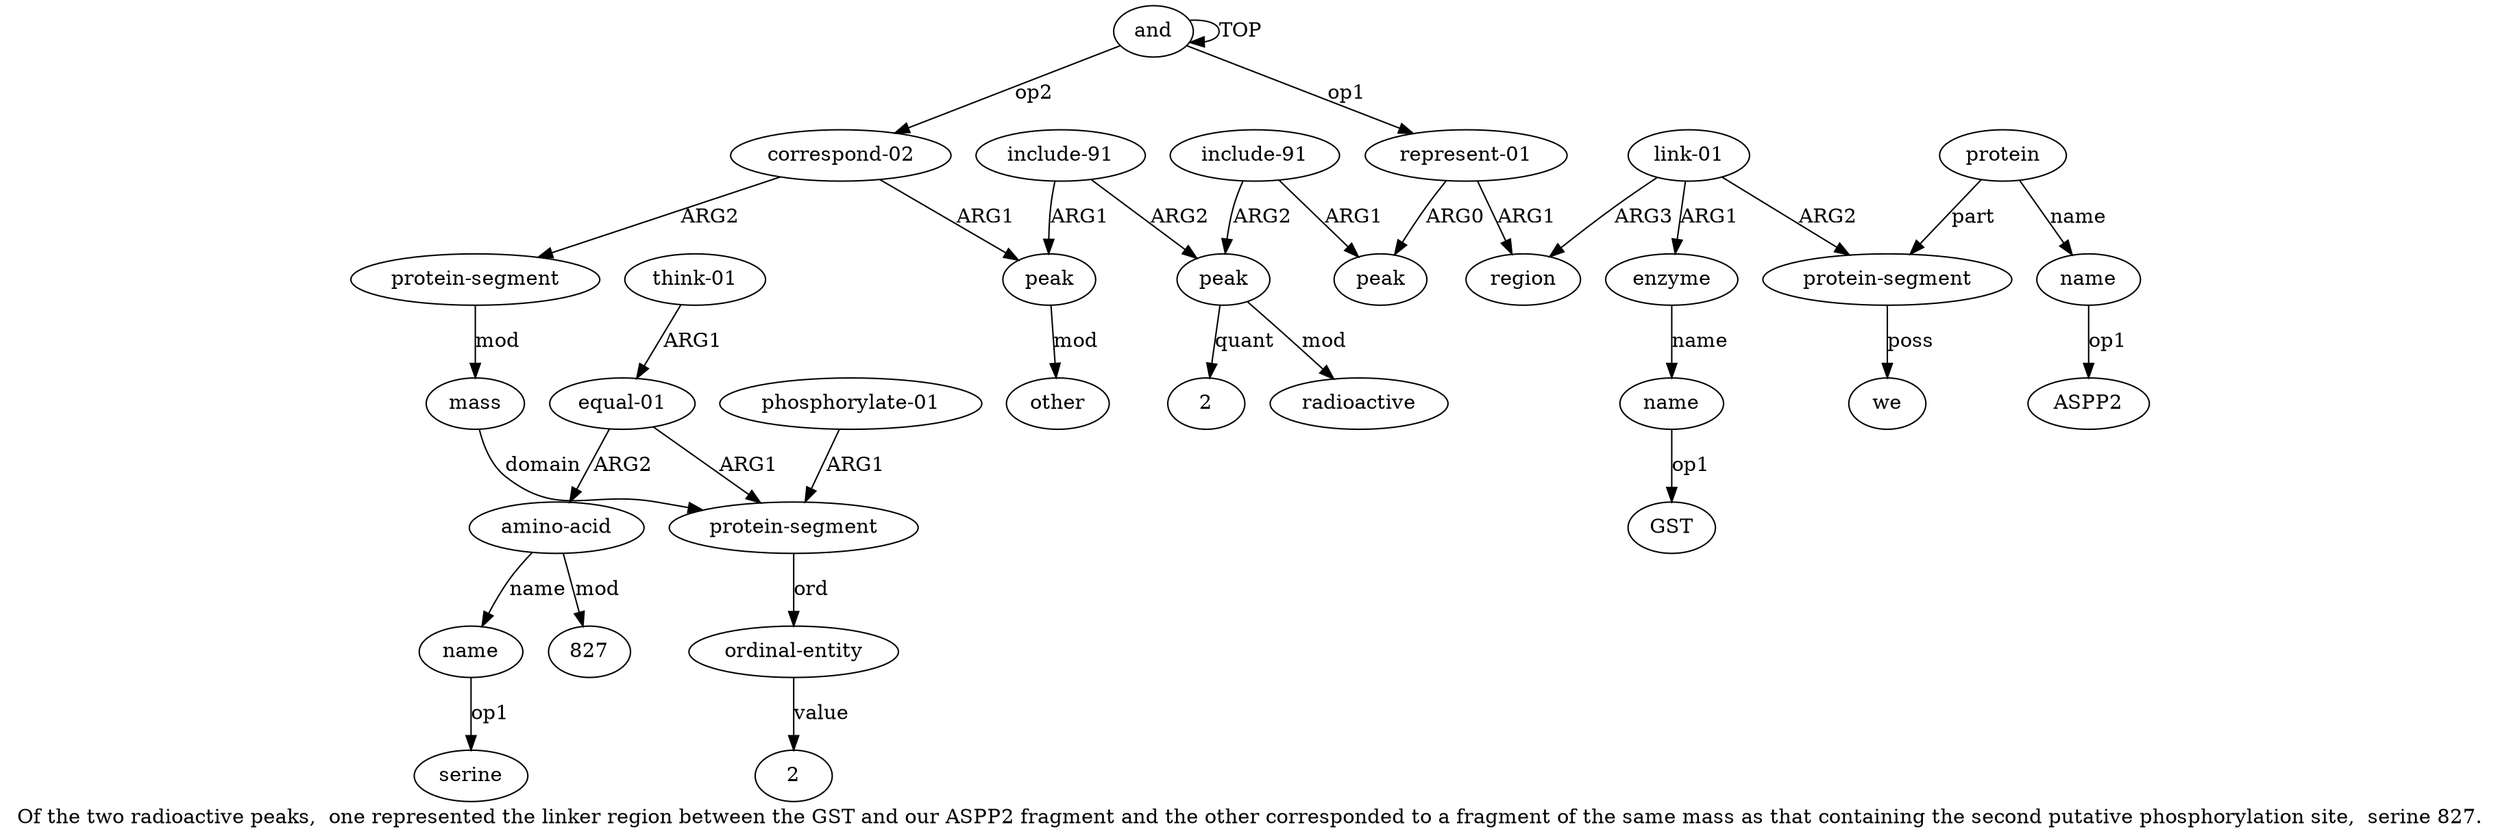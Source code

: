 digraph  {
	graph [label="Of the two radioactive peaks,  one represented the linker region between the GST and our ASPP2 fragment and the other corresponded \
to a fragment of the same mass as that containing the second putative phosphorylation site,  serine 827."];
	node [label="\N"];
	a20	 [color=black,
		gold_ind=20,
		gold_label="protein-segment",
		label="protein-segment",
		test_ind=20,
		test_label="protein-segment"];
	a22	 [color=black,
		gold_ind=22,
		gold_label="ordinal-entity",
		label="ordinal-entity",
		test_ind=22,
		test_label="ordinal-entity"];
	a20 -> a22 [key=0,
	color=black,
	gold_label=ord,
	label=ord,
	test_label=ord];
a21 [color=black,
	gold_ind=21,
	gold_label="phosphorylate-01",
	label="phosphorylate-01",
	test_ind=21,
	test_label="phosphorylate-01"];
a21 -> a20 [key=0,
color=black,
gold_label=ARG1,
label=ARG1,
test_label=ARG1];
"a22 2" [color=black,
gold_ind=-1,
gold_label=2,
label=2,
test_ind=-1,
test_label=2];
a22 -> "a22 2" [key=0,
color=black,
gold_label=value,
label=value,
test_label=value];
a23 [color=black,
gold_ind=23,
gold_label="equal-01",
label="equal-01",
test_ind=23,
test_label="equal-01"];
a23 -> a20 [key=0,
color=black,
gold_label=ARG1,
label=ARG1,
test_label=ARG1];
a24 [color=black,
gold_ind=24,
gold_label="amino-acid",
label="amino-acid",
test_ind=24,
test_label="amino-acid"];
a23 -> a24 [key=0,
color=black,
gold_label=ARG2,
label=ARG2,
test_label=ARG2];
a25 [color=black,
gold_ind=25,
gold_label=name,
label=name,
test_ind=25,
test_label=name];
a24 -> a25 [key=0,
color=black,
gold_label=name,
label=name,
test_label=name];
"a24 827" [color=black,
gold_ind=-1,
gold_label=827,
label=827,
test_ind=-1,
test_label=827];
a24 -> "a24 827" [key=0,
color=black,
gold_label=mod,
label=mod,
test_label=mod];
"a25 serine" [color=black,
gold_ind=-1,
gold_label=serine,
label=serine,
test_ind=-1,
test_label=serine];
a25 -> "a25 serine" [key=0,
color=black,
gold_label=op1,
label=op1,
test_label=op1];
a26 [color=black,
gold_ind=26,
gold_label="think-01",
label="think-01",
test_ind=26,
test_label="think-01"];
a26 -> a23 [key=0,
color=black,
gold_label=ARG1,
label=ARG1,
test_label=ARG1];
"a9 GST" [color=black,
gold_ind=-1,
gold_label=GST,
label=GST,
test_ind=-1,
test_label=GST];
"a4 2" [color=black,
gold_ind=-1,
gold_label=2,
label=2,
test_ind=-1,
test_label=2];
"a12 ASPP2" [color=black,
gold_ind=-1,
gold_label=ASPP2,
label=ASPP2,
test_ind=-1,
test_label=ASPP2];
a15 [color=black,
gold_ind=15,
gold_label=peak,
label=peak,
test_ind=15,
test_label=peak];
a16 [color=black,
gold_ind=16,
gold_label=other,
label=other,
test_ind=16,
test_label=other];
a15 -> a16 [key=0,
color=black,
gold_label=mod,
label=mod,
test_label=mod];
a14 [color=black,
gold_ind=14,
gold_label="correspond-02",
label="correspond-02",
test_ind=14,
test_label="correspond-02"];
a14 -> a15 [key=0,
color=black,
gold_label=ARG1,
label=ARG1,
test_label=ARG1];
a18 [color=black,
gold_ind=18,
gold_label="protein-segment",
label="protein-segment",
test_ind=18,
test_label="protein-segment"];
a14 -> a18 [key=0,
color=black,
gold_label=ARG2,
label=ARG2,
test_label=ARG2];
a17 [color=black,
gold_ind=17,
gold_label="include-91",
label="include-91",
test_ind=17,
test_label="include-91"];
a17 -> a15 [key=0,
color=black,
gold_label=ARG1,
label=ARG1,
test_label=ARG1];
a4 [color=black,
gold_ind=4,
gold_label=peak,
label=peak,
test_ind=4,
test_label=peak];
a17 -> a4 [key=0,
color=black,
gold_label=ARG2,
label=ARG2,
test_label=ARG2];
a11 [color=black,
gold_ind=11,
gold_label=protein,
label=protein,
test_ind=11,
test_label=protein];
a10 [color=black,
gold_ind=10,
gold_label="protein-segment",
label="protein-segment",
test_ind=10,
test_label="protein-segment"];
a11 -> a10 [key=0,
color=black,
gold_label=part,
label=part,
test_label=part];
a12 [color=black,
gold_ind=12,
gold_label=name,
label=name,
test_ind=12,
test_label=name];
a11 -> a12 [key=0,
color=black,
gold_label=name,
label=name,
test_label=name];
a13 [color=black,
gold_ind=13,
gold_label=we,
label=we,
test_ind=13,
test_label=we];
a10 -> a13 [key=0,
color=black,
gold_label=poss,
label=poss,
test_label=poss];
a12 -> "a12 ASPP2" [key=0,
color=black,
gold_label=op1,
label=op1,
test_label=op1];
a19 [color=black,
gold_ind=19,
gold_label=mass,
label=mass,
test_ind=19,
test_label=mass];
a19 -> a20 [key=0,
color=black,
gold_label=domain,
label=domain,
test_label=domain];
a18 -> a19 [key=0,
color=black,
gold_label=mod,
label=mod,
test_label=mod];
a1 [color=black,
gold_ind=1,
gold_label="represent-01",
label="represent-01",
test_ind=1,
test_label="represent-01"];
a2 [color=black,
gold_ind=2,
gold_label=peak,
label=peak,
test_ind=2,
test_label=peak];
a1 -> a2 [key=0,
color=black,
gold_label=ARG0,
label=ARG0,
test_label=ARG0];
a6 [color=black,
gold_ind=6,
gold_label=region,
label=region,
test_ind=6,
test_label=region];
a1 -> a6 [key=0,
color=black,
gold_label=ARG1,
label=ARG1,
test_label=ARG1];
a0 [color=black,
gold_ind=0,
gold_label=and,
label=and,
test_ind=0,
test_label=and];
a0 -> a14 [key=0,
color=black,
gold_label=op2,
label=op2,
test_label=op2];
a0 -> a1 [key=0,
color=black,
gold_label=op1,
label=op1,
test_label=op1];
a0 -> a0 [key=0,
color=black,
gold_label=TOP,
label=TOP,
test_label=TOP];
a3 [color=black,
gold_ind=3,
gold_label="include-91",
label="include-91",
test_ind=3,
test_label="include-91"];
a3 -> a2 [key=0,
color=black,
gold_label=ARG1,
label=ARG1,
test_label=ARG1];
a3 -> a4 [key=0,
color=black,
gold_label=ARG2,
label=ARG2,
test_label=ARG2];
a5 [color=black,
gold_ind=5,
gold_label=radioactive,
label=radioactive,
test_ind=5,
test_label=radioactive];
a4 -> "a4 2" [key=0,
color=black,
gold_label=quant,
label=quant,
test_label=quant];
a4 -> a5 [key=0,
color=black,
gold_label=mod,
label=mod,
test_label=mod];
a7 [color=black,
gold_ind=7,
gold_label="link-01",
label="link-01",
test_ind=7,
test_label="link-01"];
a7 -> a10 [key=0,
color=black,
gold_label=ARG2,
label=ARG2,
test_label=ARG2];
a7 -> a6 [key=0,
color=black,
gold_label=ARG3,
label=ARG3,
test_label=ARG3];
a8 [color=black,
gold_ind=8,
gold_label=enzyme,
label=enzyme,
test_ind=8,
test_label=enzyme];
a7 -> a8 [key=0,
color=black,
gold_label=ARG1,
label=ARG1,
test_label=ARG1];
a9 [color=black,
gold_ind=9,
gold_label=name,
label=name,
test_ind=9,
test_label=name];
a9 -> "a9 GST" [key=0,
color=black,
gold_label=op1,
label=op1,
test_label=op1];
a8 -> a9 [key=0,
color=black,
gold_label=name,
label=name,
test_label=name];
}
